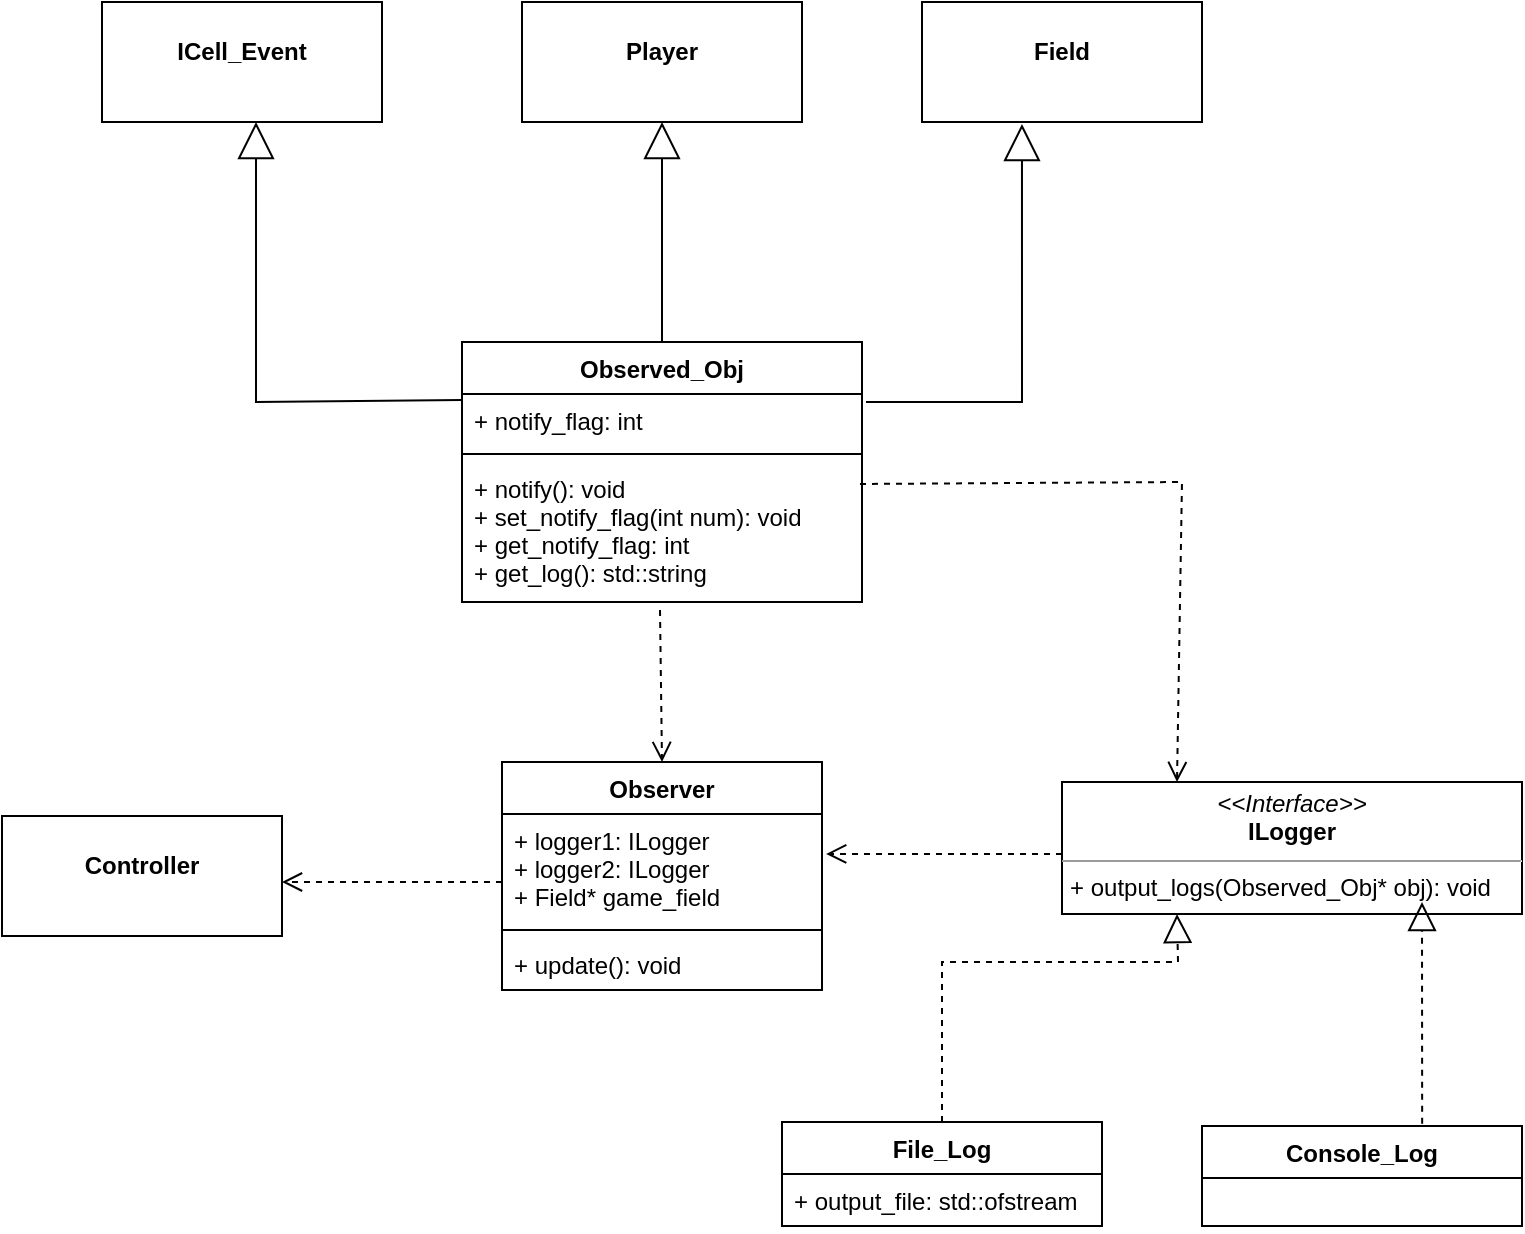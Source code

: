 <mxfile version="20.5.0" type="device"><diagram id="pC4T79IigGVyvC9E_Qr8" name="Страница 1"><mxGraphModel dx="1422" dy="794" grid="1" gridSize="10" guides="1" tooltips="1" connect="1" arrows="1" fold="1" page="1" pageScale="1" pageWidth="827" pageHeight="1169" math="0" shadow="0"><root><mxCell id="0"/><mxCell id="1" parent="0"/><mxCell id="xuMr3ZdbOz2EAkFehzsE-1" value="Observed_Obj" style="swimlane;fontStyle=1;align=center;verticalAlign=top;childLayout=stackLayout;horizontal=1;startSize=26;horizontalStack=0;resizeParent=1;resizeParentMax=0;resizeLast=0;collapsible=1;marginBottom=0;" vertex="1" parent="1"><mxGeometry x="280" y="250" width="200" height="130" as="geometry"/></mxCell><mxCell id="xuMr3ZdbOz2EAkFehzsE-2" value="+ notify_flag: int" style="text;strokeColor=none;fillColor=none;align=left;verticalAlign=top;spacingLeft=4;spacingRight=4;overflow=hidden;rotatable=0;points=[[0,0.5],[1,0.5]];portConstraint=eastwest;" vertex="1" parent="xuMr3ZdbOz2EAkFehzsE-1"><mxGeometry y="26" width="200" height="26" as="geometry"/></mxCell><mxCell id="xuMr3ZdbOz2EAkFehzsE-3" value="" style="line;strokeWidth=1;fillColor=none;align=left;verticalAlign=middle;spacingTop=-1;spacingLeft=3;spacingRight=3;rotatable=0;labelPosition=right;points=[];portConstraint=eastwest;strokeColor=inherit;" vertex="1" parent="xuMr3ZdbOz2EAkFehzsE-1"><mxGeometry y="52" width="200" height="8" as="geometry"/></mxCell><mxCell id="xuMr3ZdbOz2EAkFehzsE-4" value="+ notify(): void&#10;+ set_notify_flag(int num): void&#10;+ get_notify_flag: int&#10;+ get_log(): std::string&#10;" style="text;strokeColor=none;fillColor=none;align=left;verticalAlign=top;spacingLeft=4;spacingRight=4;overflow=hidden;rotatable=0;points=[[0,0.5],[1,0.5]];portConstraint=eastwest;" vertex="1" parent="xuMr3ZdbOz2EAkFehzsE-1"><mxGeometry y="60" width="200" height="70" as="geometry"/></mxCell><mxCell id="xuMr3ZdbOz2EAkFehzsE-5" value="&lt;p style=&quot;margin:0px;margin-top:4px;text-align:center;&quot;&gt;&lt;br&gt;&lt;b&gt;ICell_Event&lt;/b&gt;&lt;/p&gt;" style="verticalAlign=top;align=left;overflow=fill;fontSize=12;fontFamily=Helvetica;html=1;" vertex="1" parent="1"><mxGeometry x="100" y="80" width="140" height="60" as="geometry"/></mxCell><mxCell id="xuMr3ZdbOz2EAkFehzsE-6" value="&lt;p style=&quot;margin:0px;margin-top:4px;text-align:center;&quot;&gt;&lt;br&gt;&lt;b&gt;Player&lt;/b&gt;&lt;/p&gt;" style="verticalAlign=top;align=left;overflow=fill;fontSize=12;fontFamily=Helvetica;html=1;" vertex="1" parent="1"><mxGeometry x="310" y="80" width="140" height="60" as="geometry"/></mxCell><mxCell id="xuMr3ZdbOz2EAkFehzsE-7" value="&lt;p style=&quot;margin:0px;margin-top:4px;text-align:center;&quot;&gt;&lt;br&gt;&lt;b&gt;Field&lt;/b&gt;&lt;/p&gt;" style="verticalAlign=top;align=left;overflow=fill;fontSize=12;fontFamily=Helvetica;html=1;" vertex="1" parent="1"><mxGeometry x="510" y="80" width="140" height="60" as="geometry"/></mxCell><mxCell id="xuMr3ZdbOz2EAkFehzsE-10" value="" style="endArrow=block;endSize=16;endFill=0;html=1;rounded=0;entryX=0.55;entryY=1;entryDx=0;entryDy=0;entryPerimeter=0;exitX=0;exitY=0.115;exitDx=0;exitDy=0;exitPerimeter=0;" edge="1" parent="1" source="xuMr3ZdbOz2EAkFehzsE-2" target="xuMr3ZdbOz2EAkFehzsE-5"><mxGeometry width="160" relative="1" as="geometry"><mxPoint x="177" y="280" as="sourcePoint"/><mxPoint x="170" y="270" as="targetPoint"/><Array as="points"><mxPoint x="177" y="280"/></Array></mxGeometry></mxCell><mxCell id="xuMr3ZdbOz2EAkFehzsE-11" value="" style="endArrow=block;endSize=16;endFill=0;html=1;rounded=0;entryX=0.5;entryY=1;entryDx=0;entryDy=0;exitX=0.5;exitY=0;exitDx=0;exitDy=0;" edge="1" parent="1" source="xuMr3ZdbOz2EAkFehzsE-1" target="xuMr3ZdbOz2EAkFehzsE-6"><mxGeometry width="160" relative="1" as="geometry"><mxPoint x="140" y="480" as="sourcePoint"/><mxPoint x="300" y="480" as="targetPoint"/></mxGeometry></mxCell><mxCell id="xuMr3ZdbOz2EAkFehzsE-12" value="" style="endArrow=block;endSize=16;endFill=0;html=1;rounded=0;entryX=0.357;entryY=1.017;entryDx=0;entryDy=0;exitX=1.01;exitY=0.154;exitDx=0;exitDy=0;exitPerimeter=0;entryPerimeter=0;" edge="1" parent="1" source="xuMr3ZdbOz2EAkFehzsE-2" target="xuMr3ZdbOz2EAkFehzsE-7"><mxGeometry width="160" relative="1" as="geometry"><mxPoint x="400" y="530" as="sourcePoint"/><mxPoint x="560" y="530" as="targetPoint"/><Array as="points"><mxPoint x="560" y="280"/></Array></mxGeometry></mxCell><mxCell id="xuMr3ZdbOz2EAkFehzsE-13" value="Observer" style="swimlane;fontStyle=1;align=center;verticalAlign=top;childLayout=stackLayout;horizontal=1;startSize=26;horizontalStack=0;resizeParent=1;resizeParentMax=0;resizeLast=0;collapsible=1;marginBottom=0;" vertex="1" parent="1"><mxGeometry x="300" y="460" width="160" height="114" as="geometry"/></mxCell><mxCell id="xuMr3ZdbOz2EAkFehzsE-14" value="+ logger1: ILogger&#10;+ logger2: ILogger&#10;+ Field* game_field" style="text;strokeColor=none;fillColor=none;align=left;verticalAlign=top;spacingLeft=4;spacingRight=4;overflow=hidden;rotatable=0;points=[[0,0.5],[1,0.5]];portConstraint=eastwest;" vertex="1" parent="xuMr3ZdbOz2EAkFehzsE-13"><mxGeometry y="26" width="160" height="54" as="geometry"/></mxCell><mxCell id="xuMr3ZdbOz2EAkFehzsE-15" value="" style="line;strokeWidth=1;fillColor=none;align=left;verticalAlign=middle;spacingTop=-1;spacingLeft=3;spacingRight=3;rotatable=0;labelPosition=right;points=[];portConstraint=eastwest;strokeColor=inherit;" vertex="1" parent="xuMr3ZdbOz2EAkFehzsE-13"><mxGeometry y="80" width="160" height="8" as="geometry"/></mxCell><mxCell id="xuMr3ZdbOz2EAkFehzsE-16" value="+ update(): void" style="text;strokeColor=none;fillColor=none;align=left;verticalAlign=top;spacingLeft=4;spacingRight=4;overflow=hidden;rotatable=0;points=[[0,0.5],[1,0.5]];portConstraint=eastwest;" vertex="1" parent="xuMr3ZdbOz2EAkFehzsE-13"><mxGeometry y="88" width="160" height="26" as="geometry"/></mxCell><mxCell id="xuMr3ZdbOz2EAkFehzsE-17" value="" style="html=1;verticalAlign=bottom;endArrow=open;dashed=1;endSize=8;rounded=0;entryX=0.5;entryY=0;entryDx=0;entryDy=0;exitX=0.495;exitY=1.057;exitDx=0;exitDy=0;exitPerimeter=0;" edge="1" parent="1" source="xuMr3ZdbOz2EAkFehzsE-4" target="xuMr3ZdbOz2EAkFehzsE-13"><mxGeometry relative="1" as="geometry"><mxPoint x="420" y="430" as="sourcePoint"/><mxPoint x="400" y="420" as="targetPoint"/></mxGeometry></mxCell><mxCell id="xuMr3ZdbOz2EAkFehzsE-18" value="&lt;p style=&quot;margin:0px;margin-top:4px;text-align:center;&quot;&gt;&lt;i&gt;&amp;lt;&amp;lt;Interface&amp;gt;&amp;gt;&lt;/i&gt;&lt;br&gt;&lt;b&gt;ILogger&lt;/b&gt;&lt;/p&gt;&lt;hr size=&quot;1&quot;&gt;&lt;p style=&quot;margin:0px;margin-left:4px;&quot;&gt;&lt;/p&gt;&lt;p style=&quot;margin:0px;margin-left:4px;&quot;&gt;+ output_logs(Observed_Obj* obj): void&lt;/p&gt;" style="verticalAlign=top;align=left;overflow=fill;fontSize=12;fontFamily=Helvetica;html=1;" vertex="1" parent="1"><mxGeometry x="580" y="470" width="230" height="66" as="geometry"/></mxCell><mxCell id="xuMr3ZdbOz2EAkFehzsE-19" value="" style="html=1;verticalAlign=bottom;endArrow=open;dashed=1;endSize=8;rounded=0;entryX=1.013;entryY=0.37;entryDx=0;entryDy=0;entryPerimeter=0;" edge="1" parent="1" target="xuMr3ZdbOz2EAkFehzsE-14"><mxGeometry relative="1" as="geometry"><mxPoint x="580" y="506" as="sourcePoint"/><mxPoint x="390" y="470" as="targetPoint"/></mxGeometry></mxCell><mxCell id="xuMr3ZdbOz2EAkFehzsE-20" value="" style="html=1;verticalAlign=bottom;endArrow=open;dashed=1;endSize=8;rounded=0;entryX=0.25;entryY=0;entryDx=0;entryDy=0;exitX=0.995;exitY=0.157;exitDx=0;exitDy=0;exitPerimeter=0;" edge="1" parent="1" source="xuMr3ZdbOz2EAkFehzsE-4" target="xuMr3ZdbOz2EAkFehzsE-18"><mxGeometry relative="1" as="geometry"><mxPoint x="660" y="330" as="sourcePoint"/><mxPoint x="542.08" y="329.98" as="targetPoint"/><Array as="points"><mxPoint x="640" y="320"/></Array></mxGeometry></mxCell><mxCell id="xuMr3ZdbOz2EAkFehzsE-21" value="File_Log" style="swimlane;fontStyle=1;align=center;verticalAlign=top;childLayout=stackLayout;horizontal=1;startSize=26;horizontalStack=0;resizeParent=1;resizeParentMax=0;resizeLast=0;collapsible=1;marginBottom=0;strokeColor=default;" vertex="1" parent="1"><mxGeometry x="440" y="640" width="160" height="52" as="geometry"/></mxCell><mxCell id="xuMr3ZdbOz2EAkFehzsE-22" value="+ output_file: std::ofstream" style="text;strokeColor=none;fillColor=none;align=left;verticalAlign=top;spacingLeft=4;spacingRight=4;overflow=hidden;rotatable=0;points=[[0,0.5],[1,0.5]];portConstraint=eastwest;" vertex="1" parent="xuMr3ZdbOz2EAkFehzsE-21"><mxGeometry y="26" width="160" height="26" as="geometry"/></mxCell><mxCell id="xuMr3ZdbOz2EAkFehzsE-25" value="Console_Log" style="swimlane;fontStyle=1;align=center;verticalAlign=top;childLayout=stackLayout;horizontal=1;startSize=26;horizontalStack=0;resizeParent=1;resizeParentMax=0;resizeLast=0;collapsible=1;marginBottom=0;strokeColor=default;" vertex="1" parent="1"><mxGeometry x="650" y="642" width="160" height="50" as="geometry"/></mxCell><mxCell id="xuMr3ZdbOz2EAkFehzsE-29" value="" style="endArrow=block;dashed=1;endFill=0;endSize=12;html=1;rounded=0;entryX=0.25;entryY=1;entryDx=0;entryDy=0;exitX=0.5;exitY=0;exitDx=0;exitDy=0;" edge="1" parent="1" source="xuMr3ZdbOz2EAkFehzsE-21" target="xuMr3ZdbOz2EAkFehzsE-18"><mxGeometry width="160" relative="1" as="geometry"><mxPoint x="360" y="620" as="sourcePoint"/><mxPoint x="520" y="620" as="targetPoint"/><Array as="points"><mxPoint x="520" y="560"/><mxPoint x="638" y="560"/></Array></mxGeometry></mxCell><mxCell id="xuMr3ZdbOz2EAkFehzsE-30" value="" style="endArrow=block;dashed=1;endFill=0;endSize=12;html=1;rounded=0;exitX=0.688;exitY=-0.023;exitDx=0;exitDy=0;exitPerimeter=0;" edge="1" parent="1" source="xuMr3ZdbOz2EAkFehzsE-25"><mxGeometry width="160" relative="1" as="geometry"><mxPoint x="460" y="800" as="sourcePoint"/><mxPoint x="760" y="530" as="targetPoint"/></mxGeometry></mxCell><mxCell id="xuMr3ZdbOz2EAkFehzsE-31" value="&lt;p style=&quot;margin:0px;margin-top:4px;text-align:center;&quot;&gt;&lt;br&gt;&lt;b&gt;Controller&lt;/b&gt;&lt;/p&gt;" style="verticalAlign=top;align=left;overflow=fill;fontSize=12;fontFamily=Helvetica;html=1;strokeColor=default;" vertex="1" parent="1"><mxGeometry x="50" y="487" width="140" height="60" as="geometry"/></mxCell><mxCell id="xuMr3ZdbOz2EAkFehzsE-32" value="" style="html=1;verticalAlign=bottom;endArrow=open;dashed=1;endSize=8;rounded=0;exitX=0;exitY=0.63;exitDx=0;exitDy=0;exitPerimeter=0;" edge="1" parent="1" source="xuMr3ZdbOz2EAkFehzsE-14"><mxGeometry relative="1" as="geometry"><mxPoint x="220" y="660" as="sourcePoint"/><mxPoint x="190" y="520" as="targetPoint"/></mxGeometry></mxCell></root></mxGraphModel></diagram></mxfile>
